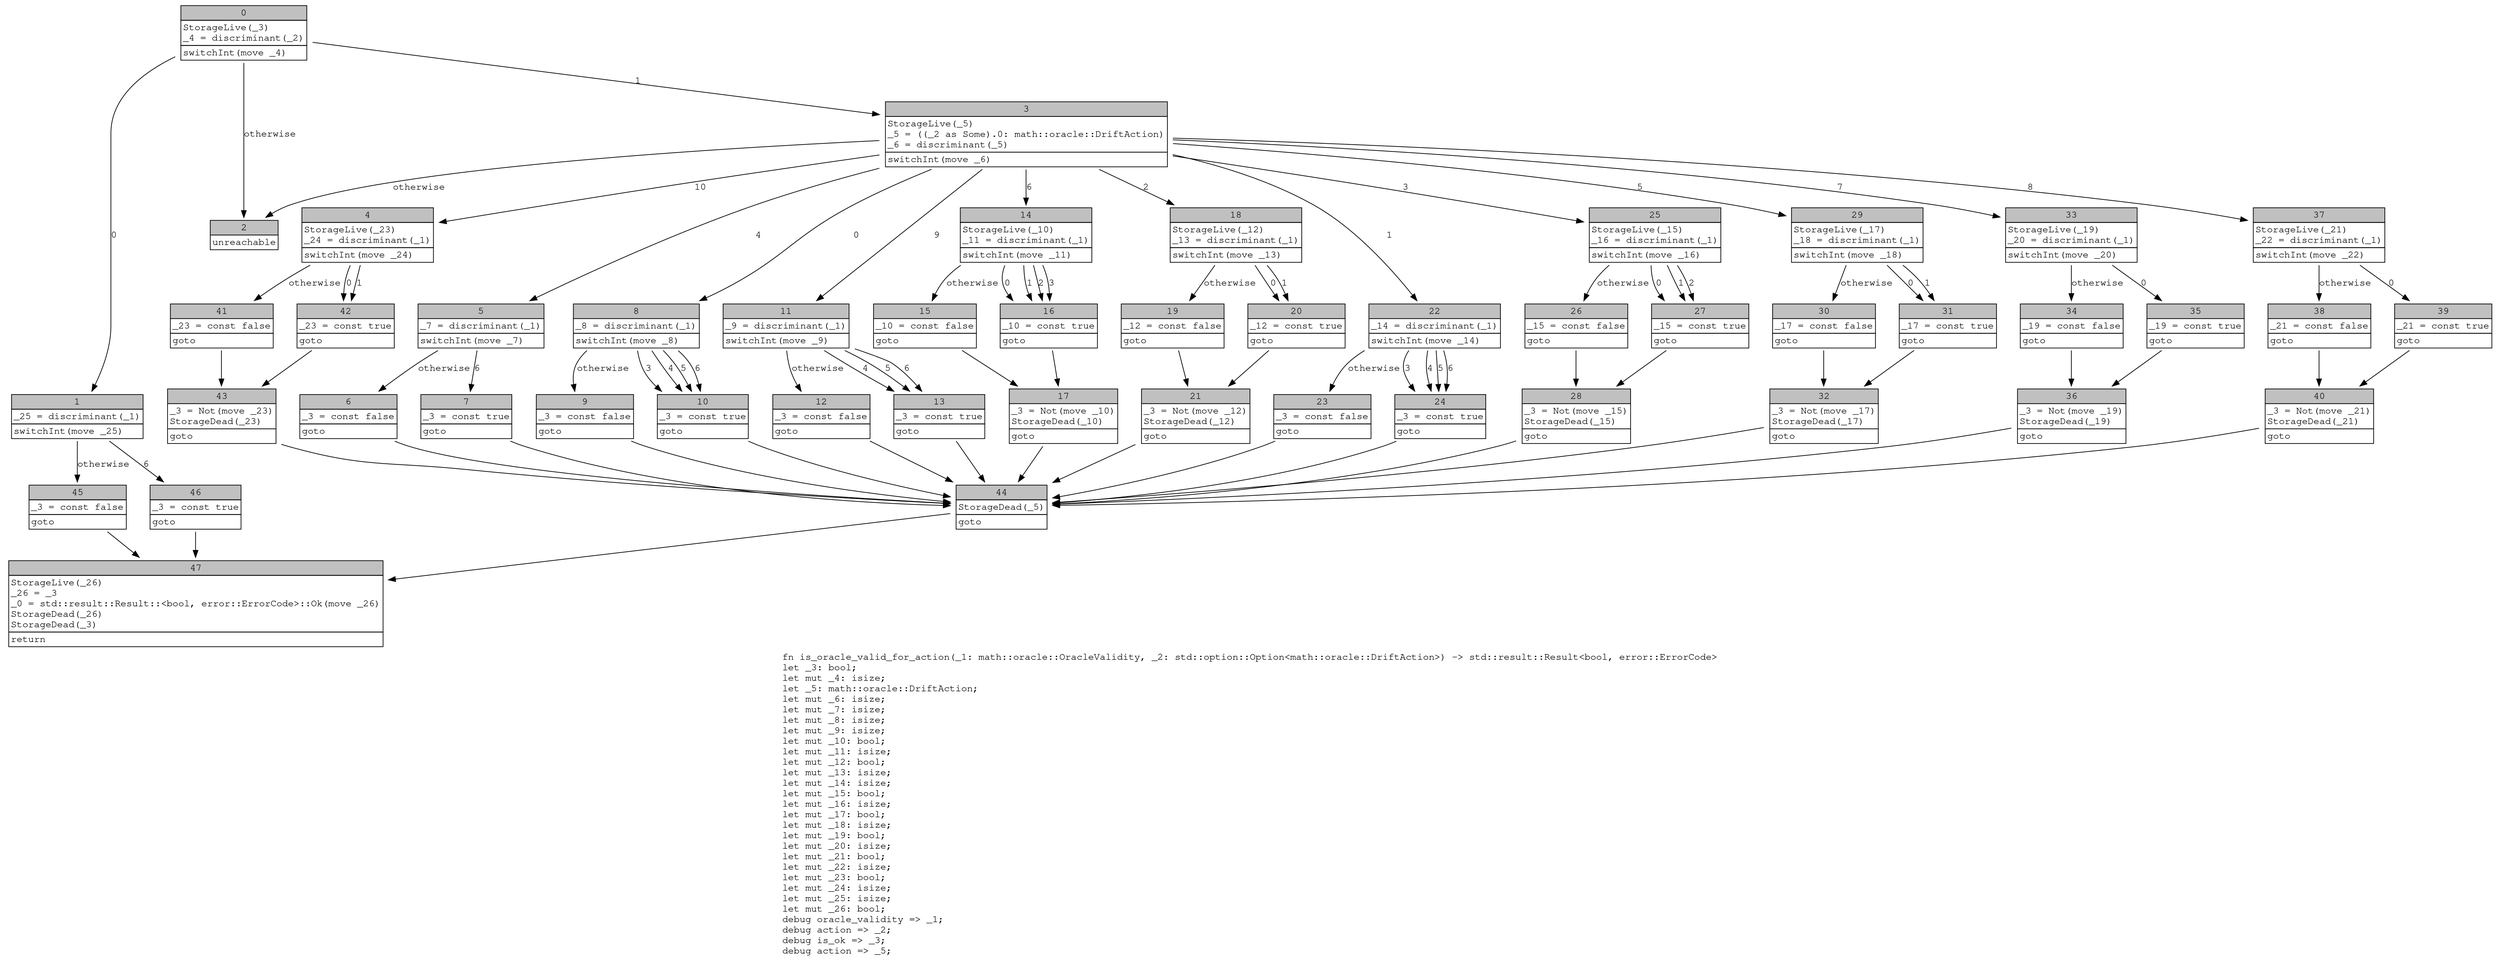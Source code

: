 digraph Mir_0_2518 {
    graph [fontname="Courier, monospace"];
    node [fontname="Courier, monospace"];
    edge [fontname="Courier, monospace"];
    label=<fn is_oracle_valid_for_action(_1: math::oracle::OracleValidity, _2: std::option::Option&lt;math::oracle::DriftAction&gt;) -&gt; std::result::Result&lt;bool, error::ErrorCode&gt;<br align="left"/>let _3: bool;<br align="left"/>let mut _4: isize;<br align="left"/>let _5: math::oracle::DriftAction;<br align="left"/>let mut _6: isize;<br align="left"/>let mut _7: isize;<br align="left"/>let mut _8: isize;<br align="left"/>let mut _9: isize;<br align="left"/>let mut _10: bool;<br align="left"/>let mut _11: isize;<br align="left"/>let mut _12: bool;<br align="left"/>let mut _13: isize;<br align="left"/>let mut _14: isize;<br align="left"/>let mut _15: bool;<br align="left"/>let mut _16: isize;<br align="left"/>let mut _17: bool;<br align="left"/>let mut _18: isize;<br align="left"/>let mut _19: bool;<br align="left"/>let mut _20: isize;<br align="left"/>let mut _21: bool;<br align="left"/>let mut _22: isize;<br align="left"/>let mut _23: bool;<br align="left"/>let mut _24: isize;<br align="left"/>let mut _25: isize;<br align="left"/>let mut _26: bool;<br align="left"/>debug oracle_validity =&gt; _1;<br align="left"/>debug action =&gt; _2;<br align="left"/>debug is_ok =&gt; _3;<br align="left"/>debug action =&gt; _5;<br align="left"/>>;
    bb0__0_2518 [shape="none", label=<<table border="0" cellborder="1" cellspacing="0"><tr><td bgcolor="gray" align="center" colspan="1">0</td></tr><tr><td align="left" balign="left">StorageLive(_3)<br/>_4 = discriminant(_2)<br/></td></tr><tr><td align="left">switchInt(move _4)</td></tr></table>>];
    bb1__0_2518 [shape="none", label=<<table border="0" cellborder="1" cellspacing="0"><tr><td bgcolor="gray" align="center" colspan="1">1</td></tr><tr><td align="left" balign="left">_25 = discriminant(_1)<br/></td></tr><tr><td align="left">switchInt(move _25)</td></tr></table>>];
    bb2__0_2518 [shape="none", label=<<table border="0" cellborder="1" cellspacing="0"><tr><td bgcolor="gray" align="center" colspan="1">2</td></tr><tr><td align="left">unreachable</td></tr></table>>];
    bb3__0_2518 [shape="none", label=<<table border="0" cellborder="1" cellspacing="0"><tr><td bgcolor="gray" align="center" colspan="1">3</td></tr><tr><td align="left" balign="left">StorageLive(_5)<br/>_5 = ((_2 as Some).0: math::oracle::DriftAction)<br/>_6 = discriminant(_5)<br/></td></tr><tr><td align="left">switchInt(move _6)</td></tr></table>>];
    bb4__0_2518 [shape="none", label=<<table border="0" cellborder="1" cellspacing="0"><tr><td bgcolor="gray" align="center" colspan="1">4</td></tr><tr><td align="left" balign="left">StorageLive(_23)<br/>_24 = discriminant(_1)<br/></td></tr><tr><td align="left">switchInt(move _24)</td></tr></table>>];
    bb5__0_2518 [shape="none", label=<<table border="0" cellborder="1" cellspacing="0"><tr><td bgcolor="gray" align="center" colspan="1">5</td></tr><tr><td align="left" balign="left">_7 = discriminant(_1)<br/></td></tr><tr><td align="left">switchInt(move _7)</td></tr></table>>];
    bb6__0_2518 [shape="none", label=<<table border="0" cellborder="1" cellspacing="0"><tr><td bgcolor="gray" align="center" colspan="1">6</td></tr><tr><td align="left" balign="left">_3 = const false<br/></td></tr><tr><td align="left">goto</td></tr></table>>];
    bb7__0_2518 [shape="none", label=<<table border="0" cellborder="1" cellspacing="0"><tr><td bgcolor="gray" align="center" colspan="1">7</td></tr><tr><td align="left" balign="left">_3 = const true<br/></td></tr><tr><td align="left">goto</td></tr></table>>];
    bb8__0_2518 [shape="none", label=<<table border="0" cellborder="1" cellspacing="0"><tr><td bgcolor="gray" align="center" colspan="1">8</td></tr><tr><td align="left" balign="left">_8 = discriminant(_1)<br/></td></tr><tr><td align="left">switchInt(move _8)</td></tr></table>>];
    bb9__0_2518 [shape="none", label=<<table border="0" cellborder="1" cellspacing="0"><tr><td bgcolor="gray" align="center" colspan="1">9</td></tr><tr><td align="left" balign="left">_3 = const false<br/></td></tr><tr><td align="left">goto</td></tr></table>>];
    bb10__0_2518 [shape="none", label=<<table border="0" cellborder="1" cellspacing="0"><tr><td bgcolor="gray" align="center" colspan="1">10</td></tr><tr><td align="left" balign="left">_3 = const true<br/></td></tr><tr><td align="left">goto</td></tr></table>>];
    bb11__0_2518 [shape="none", label=<<table border="0" cellborder="1" cellspacing="0"><tr><td bgcolor="gray" align="center" colspan="1">11</td></tr><tr><td align="left" balign="left">_9 = discriminant(_1)<br/></td></tr><tr><td align="left">switchInt(move _9)</td></tr></table>>];
    bb12__0_2518 [shape="none", label=<<table border="0" cellborder="1" cellspacing="0"><tr><td bgcolor="gray" align="center" colspan="1">12</td></tr><tr><td align="left" balign="left">_3 = const false<br/></td></tr><tr><td align="left">goto</td></tr></table>>];
    bb13__0_2518 [shape="none", label=<<table border="0" cellborder="1" cellspacing="0"><tr><td bgcolor="gray" align="center" colspan="1">13</td></tr><tr><td align="left" balign="left">_3 = const true<br/></td></tr><tr><td align="left">goto</td></tr></table>>];
    bb14__0_2518 [shape="none", label=<<table border="0" cellborder="1" cellspacing="0"><tr><td bgcolor="gray" align="center" colspan="1">14</td></tr><tr><td align="left" balign="left">StorageLive(_10)<br/>_11 = discriminant(_1)<br/></td></tr><tr><td align="left">switchInt(move _11)</td></tr></table>>];
    bb15__0_2518 [shape="none", label=<<table border="0" cellborder="1" cellspacing="0"><tr><td bgcolor="gray" align="center" colspan="1">15</td></tr><tr><td align="left" balign="left">_10 = const false<br/></td></tr><tr><td align="left">goto</td></tr></table>>];
    bb16__0_2518 [shape="none", label=<<table border="0" cellborder="1" cellspacing="0"><tr><td bgcolor="gray" align="center" colspan="1">16</td></tr><tr><td align="left" balign="left">_10 = const true<br/></td></tr><tr><td align="left">goto</td></tr></table>>];
    bb17__0_2518 [shape="none", label=<<table border="0" cellborder="1" cellspacing="0"><tr><td bgcolor="gray" align="center" colspan="1">17</td></tr><tr><td align="left" balign="left">_3 = Not(move _10)<br/>StorageDead(_10)<br/></td></tr><tr><td align="left">goto</td></tr></table>>];
    bb18__0_2518 [shape="none", label=<<table border="0" cellborder="1" cellspacing="0"><tr><td bgcolor="gray" align="center" colspan="1">18</td></tr><tr><td align="left" balign="left">StorageLive(_12)<br/>_13 = discriminant(_1)<br/></td></tr><tr><td align="left">switchInt(move _13)</td></tr></table>>];
    bb19__0_2518 [shape="none", label=<<table border="0" cellborder="1" cellspacing="0"><tr><td bgcolor="gray" align="center" colspan="1">19</td></tr><tr><td align="left" balign="left">_12 = const false<br/></td></tr><tr><td align="left">goto</td></tr></table>>];
    bb20__0_2518 [shape="none", label=<<table border="0" cellborder="1" cellspacing="0"><tr><td bgcolor="gray" align="center" colspan="1">20</td></tr><tr><td align="left" balign="left">_12 = const true<br/></td></tr><tr><td align="left">goto</td></tr></table>>];
    bb21__0_2518 [shape="none", label=<<table border="0" cellborder="1" cellspacing="0"><tr><td bgcolor="gray" align="center" colspan="1">21</td></tr><tr><td align="left" balign="left">_3 = Not(move _12)<br/>StorageDead(_12)<br/></td></tr><tr><td align="left">goto</td></tr></table>>];
    bb22__0_2518 [shape="none", label=<<table border="0" cellborder="1" cellspacing="0"><tr><td bgcolor="gray" align="center" colspan="1">22</td></tr><tr><td align="left" balign="left">_14 = discriminant(_1)<br/></td></tr><tr><td align="left">switchInt(move _14)</td></tr></table>>];
    bb23__0_2518 [shape="none", label=<<table border="0" cellborder="1" cellspacing="0"><tr><td bgcolor="gray" align="center" colspan="1">23</td></tr><tr><td align="left" balign="left">_3 = const false<br/></td></tr><tr><td align="left">goto</td></tr></table>>];
    bb24__0_2518 [shape="none", label=<<table border="0" cellborder="1" cellspacing="0"><tr><td bgcolor="gray" align="center" colspan="1">24</td></tr><tr><td align="left" balign="left">_3 = const true<br/></td></tr><tr><td align="left">goto</td></tr></table>>];
    bb25__0_2518 [shape="none", label=<<table border="0" cellborder="1" cellspacing="0"><tr><td bgcolor="gray" align="center" colspan="1">25</td></tr><tr><td align="left" balign="left">StorageLive(_15)<br/>_16 = discriminant(_1)<br/></td></tr><tr><td align="left">switchInt(move _16)</td></tr></table>>];
    bb26__0_2518 [shape="none", label=<<table border="0" cellborder="1" cellspacing="0"><tr><td bgcolor="gray" align="center" colspan="1">26</td></tr><tr><td align="left" balign="left">_15 = const false<br/></td></tr><tr><td align="left">goto</td></tr></table>>];
    bb27__0_2518 [shape="none", label=<<table border="0" cellborder="1" cellspacing="0"><tr><td bgcolor="gray" align="center" colspan="1">27</td></tr><tr><td align="left" balign="left">_15 = const true<br/></td></tr><tr><td align="left">goto</td></tr></table>>];
    bb28__0_2518 [shape="none", label=<<table border="0" cellborder="1" cellspacing="0"><tr><td bgcolor="gray" align="center" colspan="1">28</td></tr><tr><td align="left" balign="left">_3 = Not(move _15)<br/>StorageDead(_15)<br/></td></tr><tr><td align="left">goto</td></tr></table>>];
    bb29__0_2518 [shape="none", label=<<table border="0" cellborder="1" cellspacing="0"><tr><td bgcolor="gray" align="center" colspan="1">29</td></tr><tr><td align="left" balign="left">StorageLive(_17)<br/>_18 = discriminant(_1)<br/></td></tr><tr><td align="left">switchInt(move _18)</td></tr></table>>];
    bb30__0_2518 [shape="none", label=<<table border="0" cellborder="1" cellspacing="0"><tr><td bgcolor="gray" align="center" colspan="1">30</td></tr><tr><td align="left" balign="left">_17 = const false<br/></td></tr><tr><td align="left">goto</td></tr></table>>];
    bb31__0_2518 [shape="none", label=<<table border="0" cellborder="1" cellspacing="0"><tr><td bgcolor="gray" align="center" colspan="1">31</td></tr><tr><td align="left" balign="left">_17 = const true<br/></td></tr><tr><td align="left">goto</td></tr></table>>];
    bb32__0_2518 [shape="none", label=<<table border="0" cellborder="1" cellspacing="0"><tr><td bgcolor="gray" align="center" colspan="1">32</td></tr><tr><td align="left" balign="left">_3 = Not(move _17)<br/>StorageDead(_17)<br/></td></tr><tr><td align="left">goto</td></tr></table>>];
    bb33__0_2518 [shape="none", label=<<table border="0" cellborder="1" cellspacing="0"><tr><td bgcolor="gray" align="center" colspan="1">33</td></tr><tr><td align="left" balign="left">StorageLive(_19)<br/>_20 = discriminant(_1)<br/></td></tr><tr><td align="left">switchInt(move _20)</td></tr></table>>];
    bb34__0_2518 [shape="none", label=<<table border="0" cellborder="1" cellspacing="0"><tr><td bgcolor="gray" align="center" colspan="1">34</td></tr><tr><td align="left" balign="left">_19 = const false<br/></td></tr><tr><td align="left">goto</td></tr></table>>];
    bb35__0_2518 [shape="none", label=<<table border="0" cellborder="1" cellspacing="0"><tr><td bgcolor="gray" align="center" colspan="1">35</td></tr><tr><td align="left" balign="left">_19 = const true<br/></td></tr><tr><td align="left">goto</td></tr></table>>];
    bb36__0_2518 [shape="none", label=<<table border="0" cellborder="1" cellspacing="0"><tr><td bgcolor="gray" align="center" colspan="1">36</td></tr><tr><td align="left" balign="left">_3 = Not(move _19)<br/>StorageDead(_19)<br/></td></tr><tr><td align="left">goto</td></tr></table>>];
    bb37__0_2518 [shape="none", label=<<table border="0" cellborder="1" cellspacing="0"><tr><td bgcolor="gray" align="center" colspan="1">37</td></tr><tr><td align="left" balign="left">StorageLive(_21)<br/>_22 = discriminant(_1)<br/></td></tr><tr><td align="left">switchInt(move _22)</td></tr></table>>];
    bb38__0_2518 [shape="none", label=<<table border="0" cellborder="1" cellspacing="0"><tr><td bgcolor="gray" align="center" colspan="1">38</td></tr><tr><td align="left" balign="left">_21 = const false<br/></td></tr><tr><td align="left">goto</td></tr></table>>];
    bb39__0_2518 [shape="none", label=<<table border="0" cellborder="1" cellspacing="0"><tr><td bgcolor="gray" align="center" colspan="1">39</td></tr><tr><td align="left" balign="left">_21 = const true<br/></td></tr><tr><td align="left">goto</td></tr></table>>];
    bb40__0_2518 [shape="none", label=<<table border="0" cellborder="1" cellspacing="0"><tr><td bgcolor="gray" align="center" colspan="1">40</td></tr><tr><td align="left" balign="left">_3 = Not(move _21)<br/>StorageDead(_21)<br/></td></tr><tr><td align="left">goto</td></tr></table>>];
    bb41__0_2518 [shape="none", label=<<table border="0" cellborder="1" cellspacing="0"><tr><td bgcolor="gray" align="center" colspan="1">41</td></tr><tr><td align="left" balign="left">_23 = const false<br/></td></tr><tr><td align="left">goto</td></tr></table>>];
    bb42__0_2518 [shape="none", label=<<table border="0" cellborder="1" cellspacing="0"><tr><td bgcolor="gray" align="center" colspan="1">42</td></tr><tr><td align="left" balign="left">_23 = const true<br/></td></tr><tr><td align="left">goto</td></tr></table>>];
    bb43__0_2518 [shape="none", label=<<table border="0" cellborder="1" cellspacing="0"><tr><td bgcolor="gray" align="center" colspan="1">43</td></tr><tr><td align="left" balign="left">_3 = Not(move _23)<br/>StorageDead(_23)<br/></td></tr><tr><td align="left">goto</td></tr></table>>];
    bb44__0_2518 [shape="none", label=<<table border="0" cellborder="1" cellspacing="0"><tr><td bgcolor="gray" align="center" colspan="1">44</td></tr><tr><td align="left" balign="left">StorageDead(_5)<br/></td></tr><tr><td align="left">goto</td></tr></table>>];
    bb45__0_2518 [shape="none", label=<<table border="0" cellborder="1" cellspacing="0"><tr><td bgcolor="gray" align="center" colspan="1">45</td></tr><tr><td align="left" balign="left">_3 = const false<br/></td></tr><tr><td align="left">goto</td></tr></table>>];
    bb46__0_2518 [shape="none", label=<<table border="0" cellborder="1" cellspacing="0"><tr><td bgcolor="gray" align="center" colspan="1">46</td></tr><tr><td align="left" balign="left">_3 = const true<br/></td></tr><tr><td align="left">goto</td></tr></table>>];
    bb47__0_2518 [shape="none", label=<<table border="0" cellborder="1" cellspacing="0"><tr><td bgcolor="gray" align="center" colspan="1">47</td></tr><tr><td align="left" balign="left">StorageLive(_26)<br/>_26 = _3<br/>_0 = std::result::Result::&lt;bool, error::ErrorCode&gt;::Ok(move _26)<br/>StorageDead(_26)<br/>StorageDead(_3)<br/></td></tr><tr><td align="left">return</td></tr></table>>];
    bb0__0_2518 -> bb1__0_2518 [label="0"];
    bb0__0_2518 -> bb3__0_2518 [label="1"];
    bb0__0_2518 -> bb2__0_2518 [label="otherwise"];
    bb1__0_2518 -> bb46__0_2518 [label="6"];
    bb1__0_2518 -> bb45__0_2518 [label="otherwise"];
    bb3__0_2518 -> bb8__0_2518 [label="0"];
    bb3__0_2518 -> bb22__0_2518 [label="1"];
    bb3__0_2518 -> bb18__0_2518 [label="2"];
    bb3__0_2518 -> bb25__0_2518 [label="3"];
    bb3__0_2518 -> bb5__0_2518 [label="4"];
    bb3__0_2518 -> bb29__0_2518 [label="5"];
    bb3__0_2518 -> bb14__0_2518 [label="6"];
    bb3__0_2518 -> bb33__0_2518 [label="7"];
    bb3__0_2518 -> bb37__0_2518 [label="8"];
    bb3__0_2518 -> bb11__0_2518 [label="9"];
    bb3__0_2518 -> bb4__0_2518 [label="10"];
    bb3__0_2518 -> bb2__0_2518 [label="otherwise"];
    bb4__0_2518 -> bb42__0_2518 [label="0"];
    bb4__0_2518 -> bb42__0_2518 [label="1"];
    bb4__0_2518 -> bb41__0_2518 [label="otherwise"];
    bb5__0_2518 -> bb7__0_2518 [label="6"];
    bb5__0_2518 -> bb6__0_2518 [label="otherwise"];
    bb6__0_2518 -> bb44__0_2518 [label=""];
    bb7__0_2518 -> bb44__0_2518 [label=""];
    bb8__0_2518 -> bb10__0_2518 [label="3"];
    bb8__0_2518 -> bb10__0_2518 [label="4"];
    bb8__0_2518 -> bb10__0_2518 [label="5"];
    bb8__0_2518 -> bb10__0_2518 [label="6"];
    bb8__0_2518 -> bb9__0_2518 [label="otherwise"];
    bb9__0_2518 -> bb44__0_2518 [label=""];
    bb10__0_2518 -> bb44__0_2518 [label=""];
    bb11__0_2518 -> bb13__0_2518 [label="4"];
    bb11__0_2518 -> bb13__0_2518 [label="5"];
    bb11__0_2518 -> bb13__0_2518 [label="6"];
    bb11__0_2518 -> bb12__0_2518 [label="otherwise"];
    bb12__0_2518 -> bb44__0_2518 [label=""];
    bb13__0_2518 -> bb44__0_2518 [label=""];
    bb14__0_2518 -> bb16__0_2518 [label="0"];
    bb14__0_2518 -> bb16__0_2518 [label="1"];
    bb14__0_2518 -> bb16__0_2518 [label="2"];
    bb14__0_2518 -> bb16__0_2518 [label="3"];
    bb14__0_2518 -> bb15__0_2518 [label="otherwise"];
    bb15__0_2518 -> bb17__0_2518 [label=""];
    bb16__0_2518 -> bb17__0_2518 [label=""];
    bb17__0_2518 -> bb44__0_2518 [label=""];
    bb18__0_2518 -> bb20__0_2518 [label="0"];
    bb18__0_2518 -> bb20__0_2518 [label="1"];
    bb18__0_2518 -> bb19__0_2518 [label="otherwise"];
    bb19__0_2518 -> bb21__0_2518 [label=""];
    bb20__0_2518 -> bb21__0_2518 [label=""];
    bb21__0_2518 -> bb44__0_2518 [label=""];
    bb22__0_2518 -> bb24__0_2518 [label="3"];
    bb22__0_2518 -> bb24__0_2518 [label="4"];
    bb22__0_2518 -> bb24__0_2518 [label="5"];
    bb22__0_2518 -> bb24__0_2518 [label="6"];
    bb22__0_2518 -> bb23__0_2518 [label="otherwise"];
    bb23__0_2518 -> bb44__0_2518 [label=""];
    bb24__0_2518 -> bb44__0_2518 [label=""];
    bb25__0_2518 -> bb27__0_2518 [label="0"];
    bb25__0_2518 -> bb27__0_2518 [label="1"];
    bb25__0_2518 -> bb27__0_2518 [label="2"];
    bb25__0_2518 -> bb26__0_2518 [label="otherwise"];
    bb26__0_2518 -> bb28__0_2518 [label=""];
    bb27__0_2518 -> bb28__0_2518 [label=""];
    bb28__0_2518 -> bb44__0_2518 [label=""];
    bb29__0_2518 -> bb31__0_2518 [label="0"];
    bb29__0_2518 -> bb31__0_2518 [label="1"];
    bb29__0_2518 -> bb30__0_2518 [label="otherwise"];
    bb30__0_2518 -> bb32__0_2518 [label=""];
    bb31__0_2518 -> bb32__0_2518 [label=""];
    bb32__0_2518 -> bb44__0_2518 [label=""];
    bb33__0_2518 -> bb35__0_2518 [label="0"];
    bb33__0_2518 -> bb34__0_2518 [label="otherwise"];
    bb34__0_2518 -> bb36__0_2518 [label=""];
    bb35__0_2518 -> bb36__0_2518 [label=""];
    bb36__0_2518 -> bb44__0_2518 [label=""];
    bb37__0_2518 -> bb39__0_2518 [label="0"];
    bb37__0_2518 -> bb38__0_2518 [label="otherwise"];
    bb38__0_2518 -> bb40__0_2518 [label=""];
    bb39__0_2518 -> bb40__0_2518 [label=""];
    bb40__0_2518 -> bb44__0_2518 [label=""];
    bb41__0_2518 -> bb43__0_2518 [label=""];
    bb42__0_2518 -> bb43__0_2518 [label=""];
    bb43__0_2518 -> bb44__0_2518 [label=""];
    bb44__0_2518 -> bb47__0_2518 [label=""];
    bb45__0_2518 -> bb47__0_2518 [label=""];
    bb46__0_2518 -> bb47__0_2518 [label=""];
}
